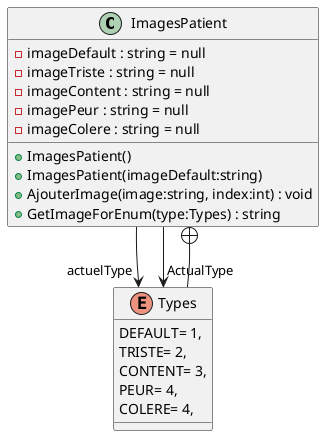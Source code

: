 @startuml
class ImagesPatient {
    - imageDefault : string = null
    - imageTriste : string = null
    - imageContent : string = null
    - imagePeur : string = null
    - imageColere : string = null
    + ImagesPatient()
    + ImagesPatient(imageDefault:string)
    + AjouterImage(image:string, index:int) : void
    + GetImageForEnum(type:Types) : string
}
enum Types {
    DEFAULT= 1,
    TRISTE= 2,
    CONTENT= 3,
    PEUR= 4,
    COLERE= 4,
}
ImagesPatient --> "actuelType" Types
ImagesPatient --> "ActualType" Types
ImagesPatient +-- Types
@enduml
